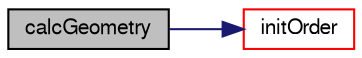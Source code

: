 digraph "calcGeometry"
{
  bgcolor="transparent";
  edge [fontname="FreeSans",fontsize="10",labelfontname="FreeSans",labelfontsize="10"];
  node [fontname="FreeSans",fontsize="10",shape=record];
  rankdir="LR";
  Node1130 [label="calcGeometry",height=0.2,width=0.4,color="black", fillcolor="grey75", style="filled", fontcolor="black"];
  Node1130 -> Node1131 [color="midnightblue",fontsize="10",style="solid",fontname="FreeSans"];
  Node1131 [label="initOrder",height=0.2,width=0.4,color="red",URL="$a24946.html#a644d6229ea284692666de14387870409",tooltip="Initialize ordering for primitivePatch. Does not. "];
}
